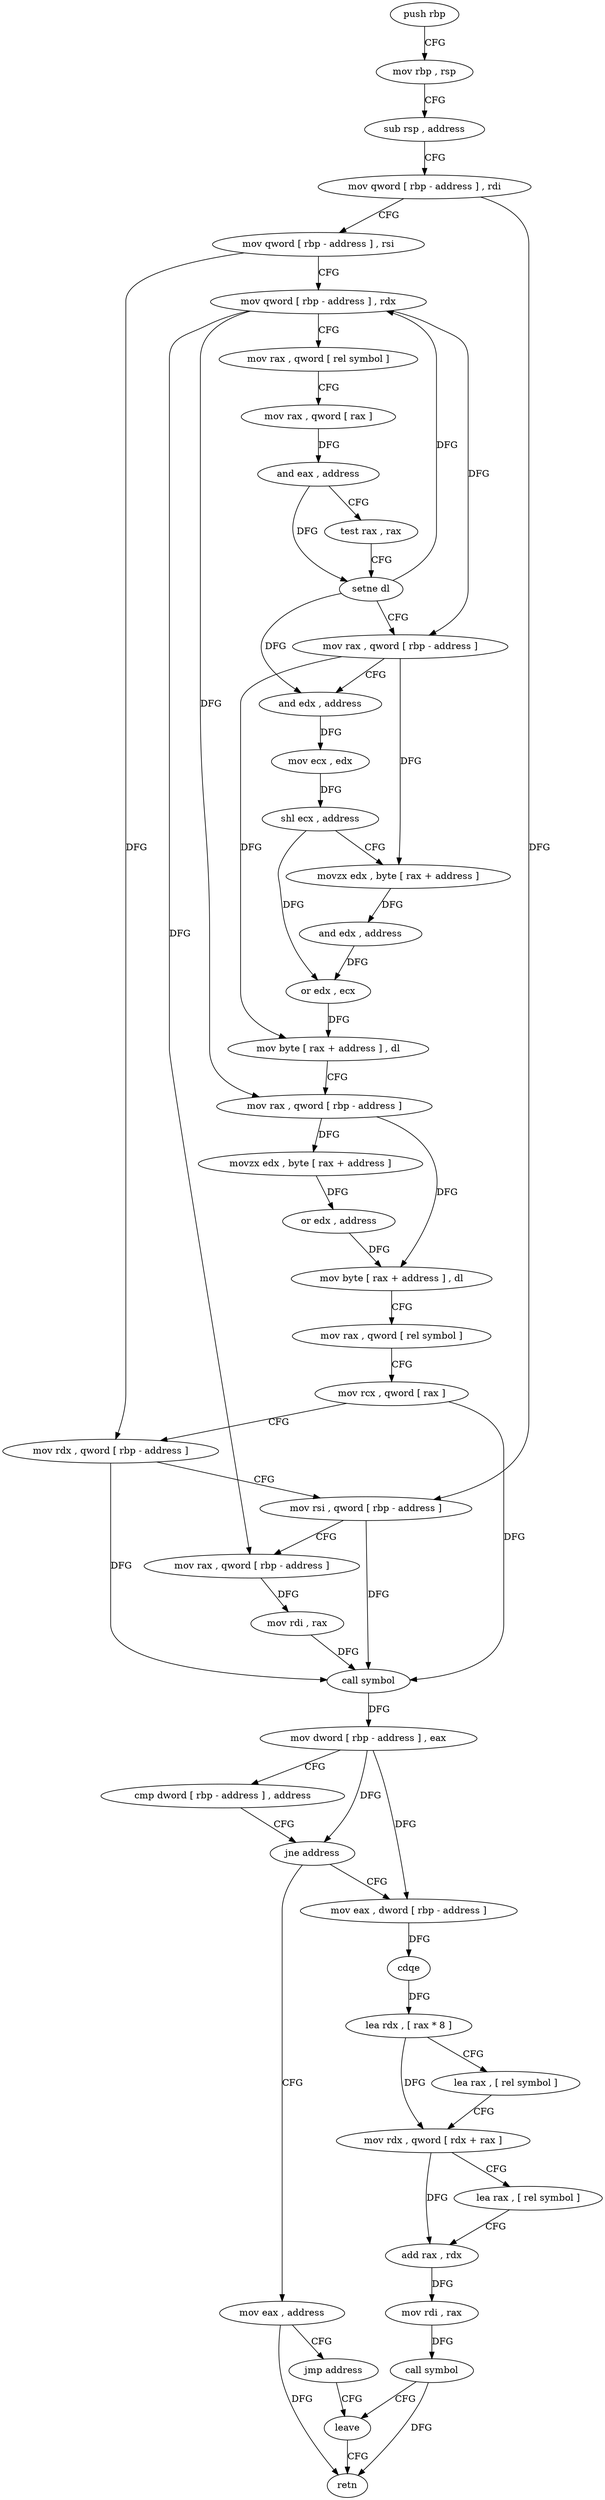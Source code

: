 digraph "func" {
"307425" [label = "push rbp" ]
"307426" [label = "mov rbp , rsp" ]
"307429" [label = "sub rsp , address" ]
"307433" [label = "mov qword [ rbp - address ] , rdi" ]
"307437" [label = "mov qword [ rbp - address ] , rsi" ]
"307441" [label = "mov qword [ rbp - address ] , rdx" ]
"307445" [label = "mov rax , qword [ rel symbol ]" ]
"307452" [label = "mov rax , qword [ rax ]" ]
"307455" [label = "and eax , address" ]
"307460" [label = "test rax , rax" ]
"307463" [label = "setne dl" ]
"307466" [label = "mov rax , qword [ rbp - address ]" ]
"307470" [label = "and edx , address" ]
"307473" [label = "mov ecx , edx" ]
"307475" [label = "shl ecx , address" ]
"307478" [label = "movzx edx , byte [ rax + address ]" ]
"307482" [label = "and edx , address" ]
"307485" [label = "or edx , ecx" ]
"307487" [label = "mov byte [ rax + address ] , dl" ]
"307490" [label = "mov rax , qword [ rbp - address ]" ]
"307494" [label = "movzx edx , byte [ rax + address ]" ]
"307498" [label = "or edx , address" ]
"307501" [label = "mov byte [ rax + address ] , dl" ]
"307504" [label = "mov rax , qword [ rel symbol ]" ]
"307511" [label = "mov rcx , qword [ rax ]" ]
"307514" [label = "mov rdx , qword [ rbp - address ]" ]
"307518" [label = "mov rsi , qword [ rbp - address ]" ]
"307522" [label = "mov rax , qword [ rbp - address ]" ]
"307526" [label = "mov rdi , rax" ]
"307529" [label = "call symbol" ]
"307534" [label = "mov dword [ rbp - address ] , eax" ]
"307537" [label = "cmp dword [ rbp - address ] , address" ]
"307541" [label = "jne address" ]
"307550" [label = "mov eax , dword [ rbp - address ]" ]
"307543" [label = "mov eax , address" ]
"307553" [label = "cdqe" ]
"307555" [label = "lea rdx , [ rax * 8 ]" ]
"307563" [label = "lea rax , [ rel symbol ]" ]
"307570" [label = "mov rdx , qword [ rdx + rax ]" ]
"307574" [label = "lea rax , [ rel symbol ]" ]
"307581" [label = "add rax , rdx" ]
"307584" [label = "mov rdi , rax" ]
"307587" [label = "call symbol" ]
"307592" [label = "leave" ]
"307548" [label = "jmp address" ]
"307593" [label = "retn" ]
"307425" -> "307426" [ label = "CFG" ]
"307426" -> "307429" [ label = "CFG" ]
"307429" -> "307433" [ label = "CFG" ]
"307433" -> "307437" [ label = "CFG" ]
"307433" -> "307518" [ label = "DFG" ]
"307437" -> "307441" [ label = "CFG" ]
"307437" -> "307514" [ label = "DFG" ]
"307441" -> "307445" [ label = "CFG" ]
"307441" -> "307466" [ label = "DFG" ]
"307441" -> "307490" [ label = "DFG" ]
"307441" -> "307522" [ label = "DFG" ]
"307445" -> "307452" [ label = "CFG" ]
"307452" -> "307455" [ label = "DFG" ]
"307455" -> "307460" [ label = "CFG" ]
"307455" -> "307463" [ label = "DFG" ]
"307460" -> "307463" [ label = "CFG" ]
"307463" -> "307466" [ label = "CFG" ]
"307463" -> "307441" [ label = "DFG" ]
"307463" -> "307470" [ label = "DFG" ]
"307466" -> "307470" [ label = "CFG" ]
"307466" -> "307478" [ label = "DFG" ]
"307466" -> "307487" [ label = "DFG" ]
"307470" -> "307473" [ label = "DFG" ]
"307473" -> "307475" [ label = "DFG" ]
"307475" -> "307478" [ label = "CFG" ]
"307475" -> "307485" [ label = "DFG" ]
"307478" -> "307482" [ label = "DFG" ]
"307482" -> "307485" [ label = "DFG" ]
"307485" -> "307487" [ label = "DFG" ]
"307487" -> "307490" [ label = "CFG" ]
"307490" -> "307494" [ label = "DFG" ]
"307490" -> "307501" [ label = "DFG" ]
"307494" -> "307498" [ label = "DFG" ]
"307498" -> "307501" [ label = "DFG" ]
"307501" -> "307504" [ label = "CFG" ]
"307504" -> "307511" [ label = "CFG" ]
"307511" -> "307514" [ label = "CFG" ]
"307511" -> "307529" [ label = "DFG" ]
"307514" -> "307518" [ label = "CFG" ]
"307514" -> "307529" [ label = "DFG" ]
"307518" -> "307522" [ label = "CFG" ]
"307518" -> "307529" [ label = "DFG" ]
"307522" -> "307526" [ label = "DFG" ]
"307526" -> "307529" [ label = "DFG" ]
"307529" -> "307534" [ label = "DFG" ]
"307534" -> "307537" [ label = "CFG" ]
"307534" -> "307541" [ label = "DFG" ]
"307534" -> "307550" [ label = "DFG" ]
"307537" -> "307541" [ label = "CFG" ]
"307541" -> "307550" [ label = "CFG" ]
"307541" -> "307543" [ label = "CFG" ]
"307550" -> "307553" [ label = "DFG" ]
"307543" -> "307548" [ label = "CFG" ]
"307543" -> "307593" [ label = "DFG" ]
"307553" -> "307555" [ label = "DFG" ]
"307555" -> "307563" [ label = "CFG" ]
"307555" -> "307570" [ label = "DFG" ]
"307563" -> "307570" [ label = "CFG" ]
"307570" -> "307574" [ label = "CFG" ]
"307570" -> "307581" [ label = "DFG" ]
"307574" -> "307581" [ label = "CFG" ]
"307581" -> "307584" [ label = "DFG" ]
"307584" -> "307587" [ label = "DFG" ]
"307587" -> "307592" [ label = "CFG" ]
"307587" -> "307593" [ label = "DFG" ]
"307592" -> "307593" [ label = "CFG" ]
"307548" -> "307592" [ label = "CFG" ]
}
